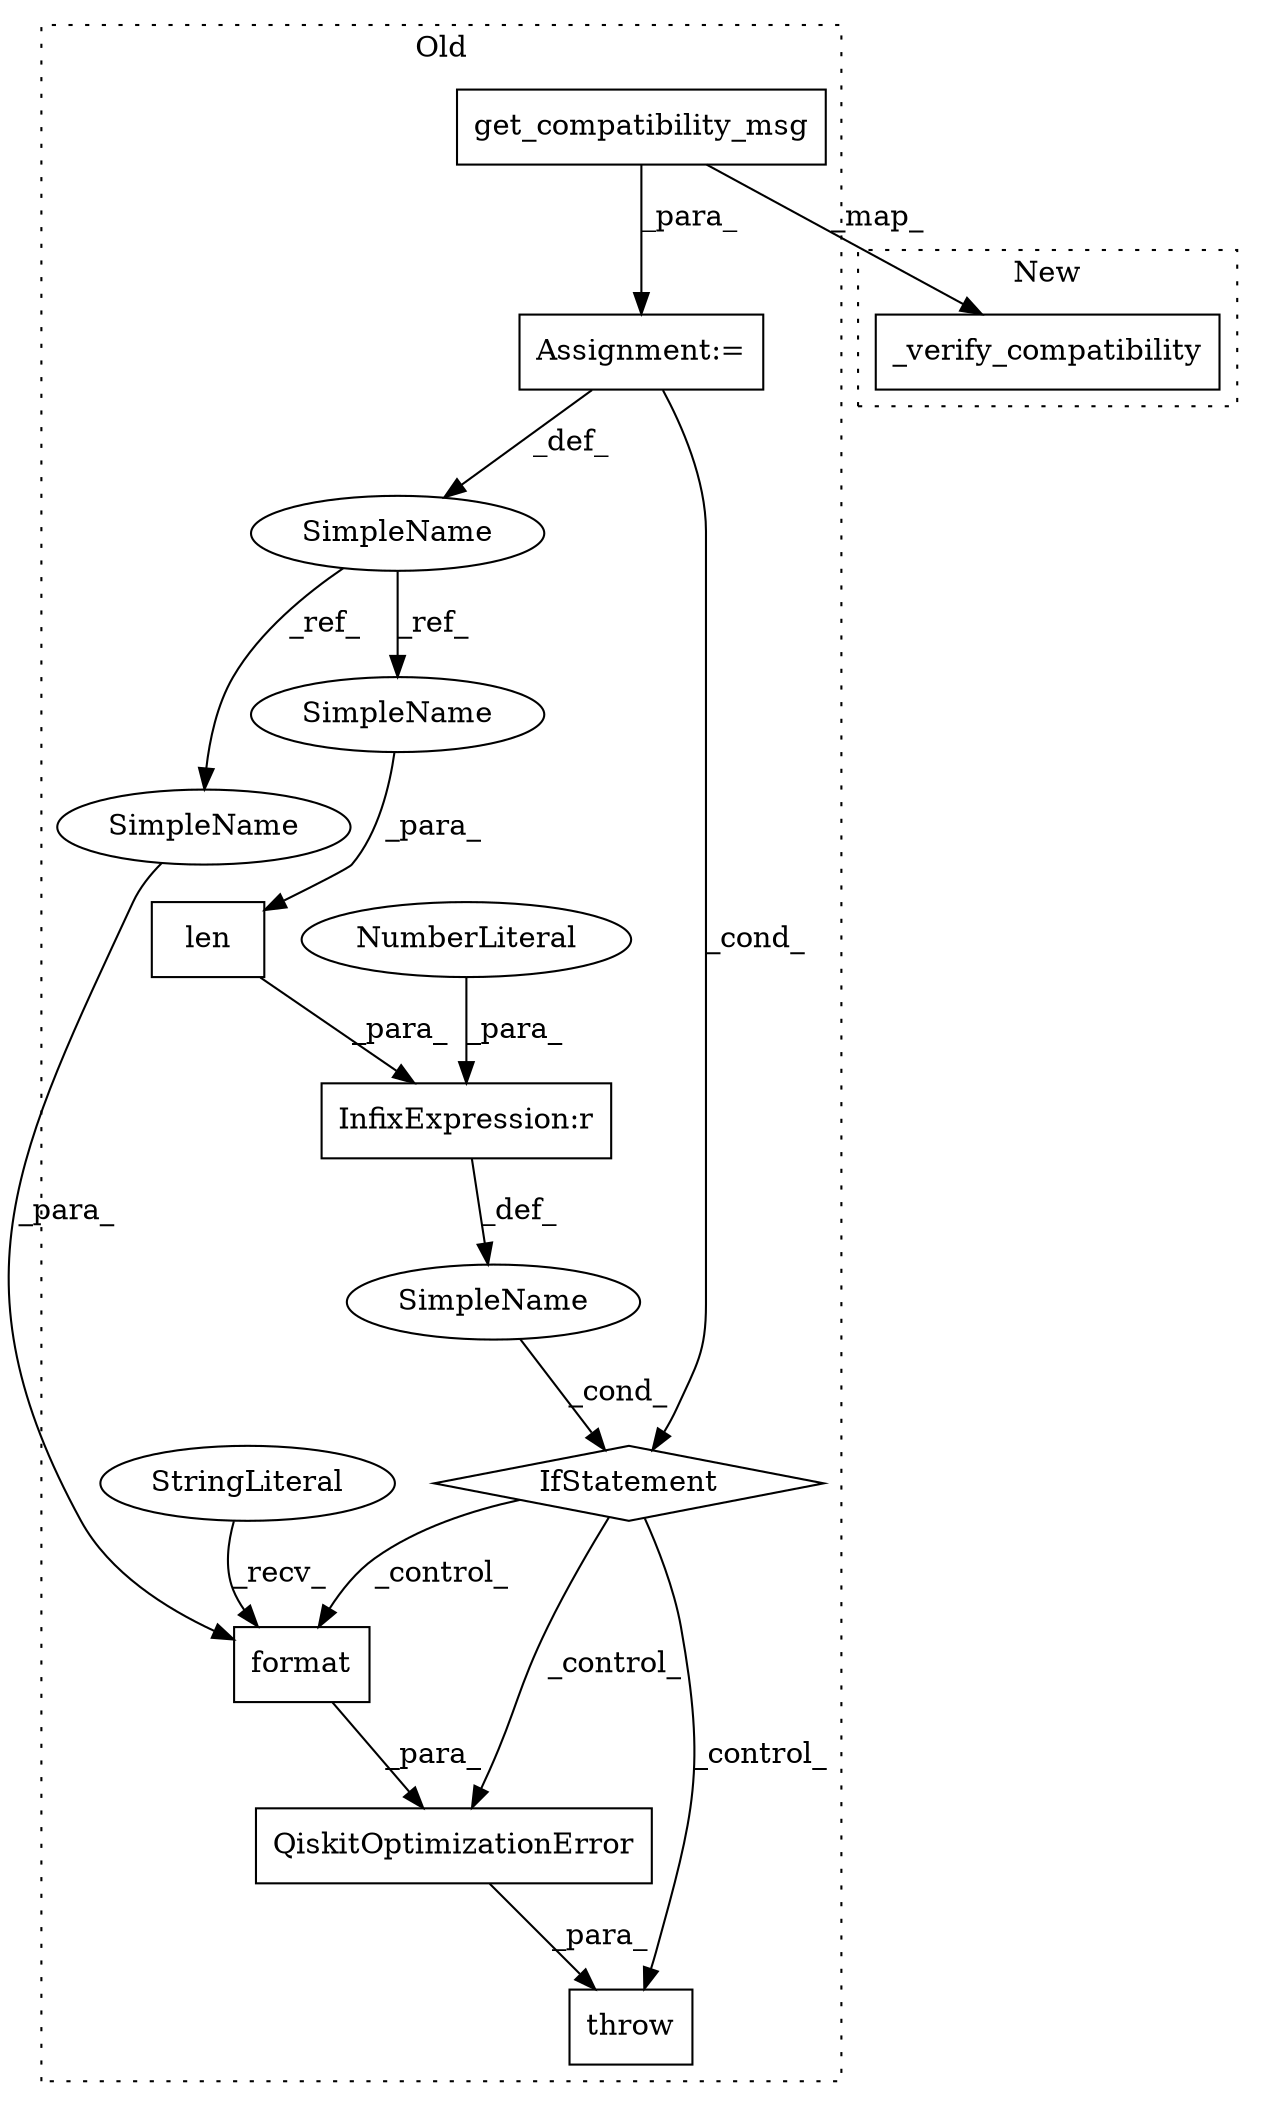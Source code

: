digraph G {
subgraph cluster0 {
1 [label="get_compatibility_msg" a="32" s="3014,3043" l="22,1" shape="box"];
3 [label="QiskitOptimizationError" a="32" s="3082,3144" l="24,1" shape="box"];
4 [label="SimpleName" a="42" s="" l="" shape="ellipse"];
5 [label="throw" a="53" s="3076" l="6" shape="box"];
6 [label="InfixExpression:r" a="27" s="3062" l="3" shape="box"];
7 [label="NumberLiteral" a="34" s="3065" l="1" shape="ellipse"];
8 [label="len" a="32" s="3054,3061" l="4,1" shape="box"];
9 [label="SimpleName" a="42" s="3005" l="3" shape="ellipse"];
10 [label="format" a="32" s="3133,3143" l="7,1" shape="box"];
11 [label="IfStatement" a="25" s="3050,3066" l="4,2" shape="diamond"];
12 [label="Assignment:=" a="7" s="3008" l="1" shape="box"];
13 [label="StringLiteral" a="45" s="3106" l="26" shape="ellipse"];
14 [label="SimpleName" a="42" s="3058" l="3" shape="ellipse"];
15 [label="SimpleName" a="42" s="3140" l="3" shape="ellipse"];
label = "Old";
style="dotted";
}
subgraph cluster1 {
2 [label="_verify_compatibility" a="32" s="2951,2980" l="22,1" shape="box"];
label = "New";
style="dotted";
}
1 -> 2 [label="_map_"];
1 -> 12 [label="_para_"];
3 -> 5 [label="_para_"];
4 -> 11 [label="_cond_"];
6 -> 4 [label="_def_"];
7 -> 6 [label="_para_"];
8 -> 6 [label="_para_"];
9 -> 15 [label="_ref_"];
9 -> 14 [label="_ref_"];
10 -> 3 [label="_para_"];
11 -> 3 [label="_control_"];
11 -> 10 [label="_control_"];
11 -> 5 [label="_control_"];
12 -> 11 [label="_cond_"];
12 -> 9 [label="_def_"];
13 -> 10 [label="_recv_"];
14 -> 8 [label="_para_"];
15 -> 10 [label="_para_"];
}